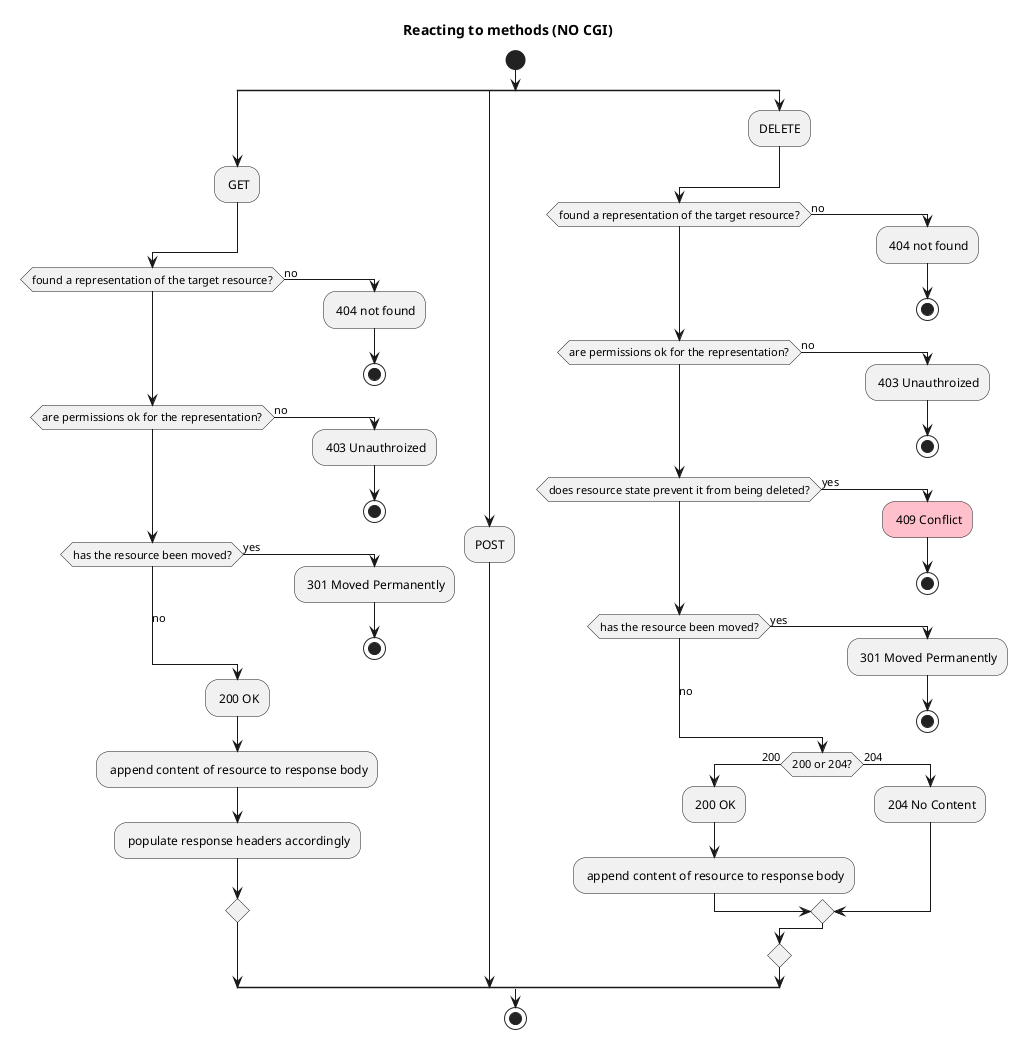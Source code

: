 @startuml

!pragma useVerticalIf on

title Reacting to methods (NO CGI)

start

split
	: GET;
	if (found a representation of the target resource?) then (no)
		: 404 not found;
		stop
	else if (are permissions ok for the representation?) then (no)
		: 403 Unauthroized;
		stop
	else if (has the resource been moved?) then (yes)
		: 301 Moved Permanently;
		stop
	else (no)
		: 200 OK;
		: append content of resource to response body;
		: populate response headers accordingly;
	endif
split again
	:POST;
split again
	:DELETE;
	if (found a representation of the target resource?) then (no)
		: 404 not found;
		stop
	else if (are permissions ok for the representation?) then (no)
		: 403 Unauthroized;
		stop
	else if (does resource state prevent it from being deleted?) then (yes)
		#pink: 409 Conflict;
		stop
	else if (has the resource been moved?) then (yes)
		: 301 Moved Permanently;
		stop
	else (no)
		if (200 or 204?) then (200)
			: 200 OK;
			: append content of resource to response body;
		else (204)
			: 204 No Content;
		endif
	endif

end split
stop


@enduml
